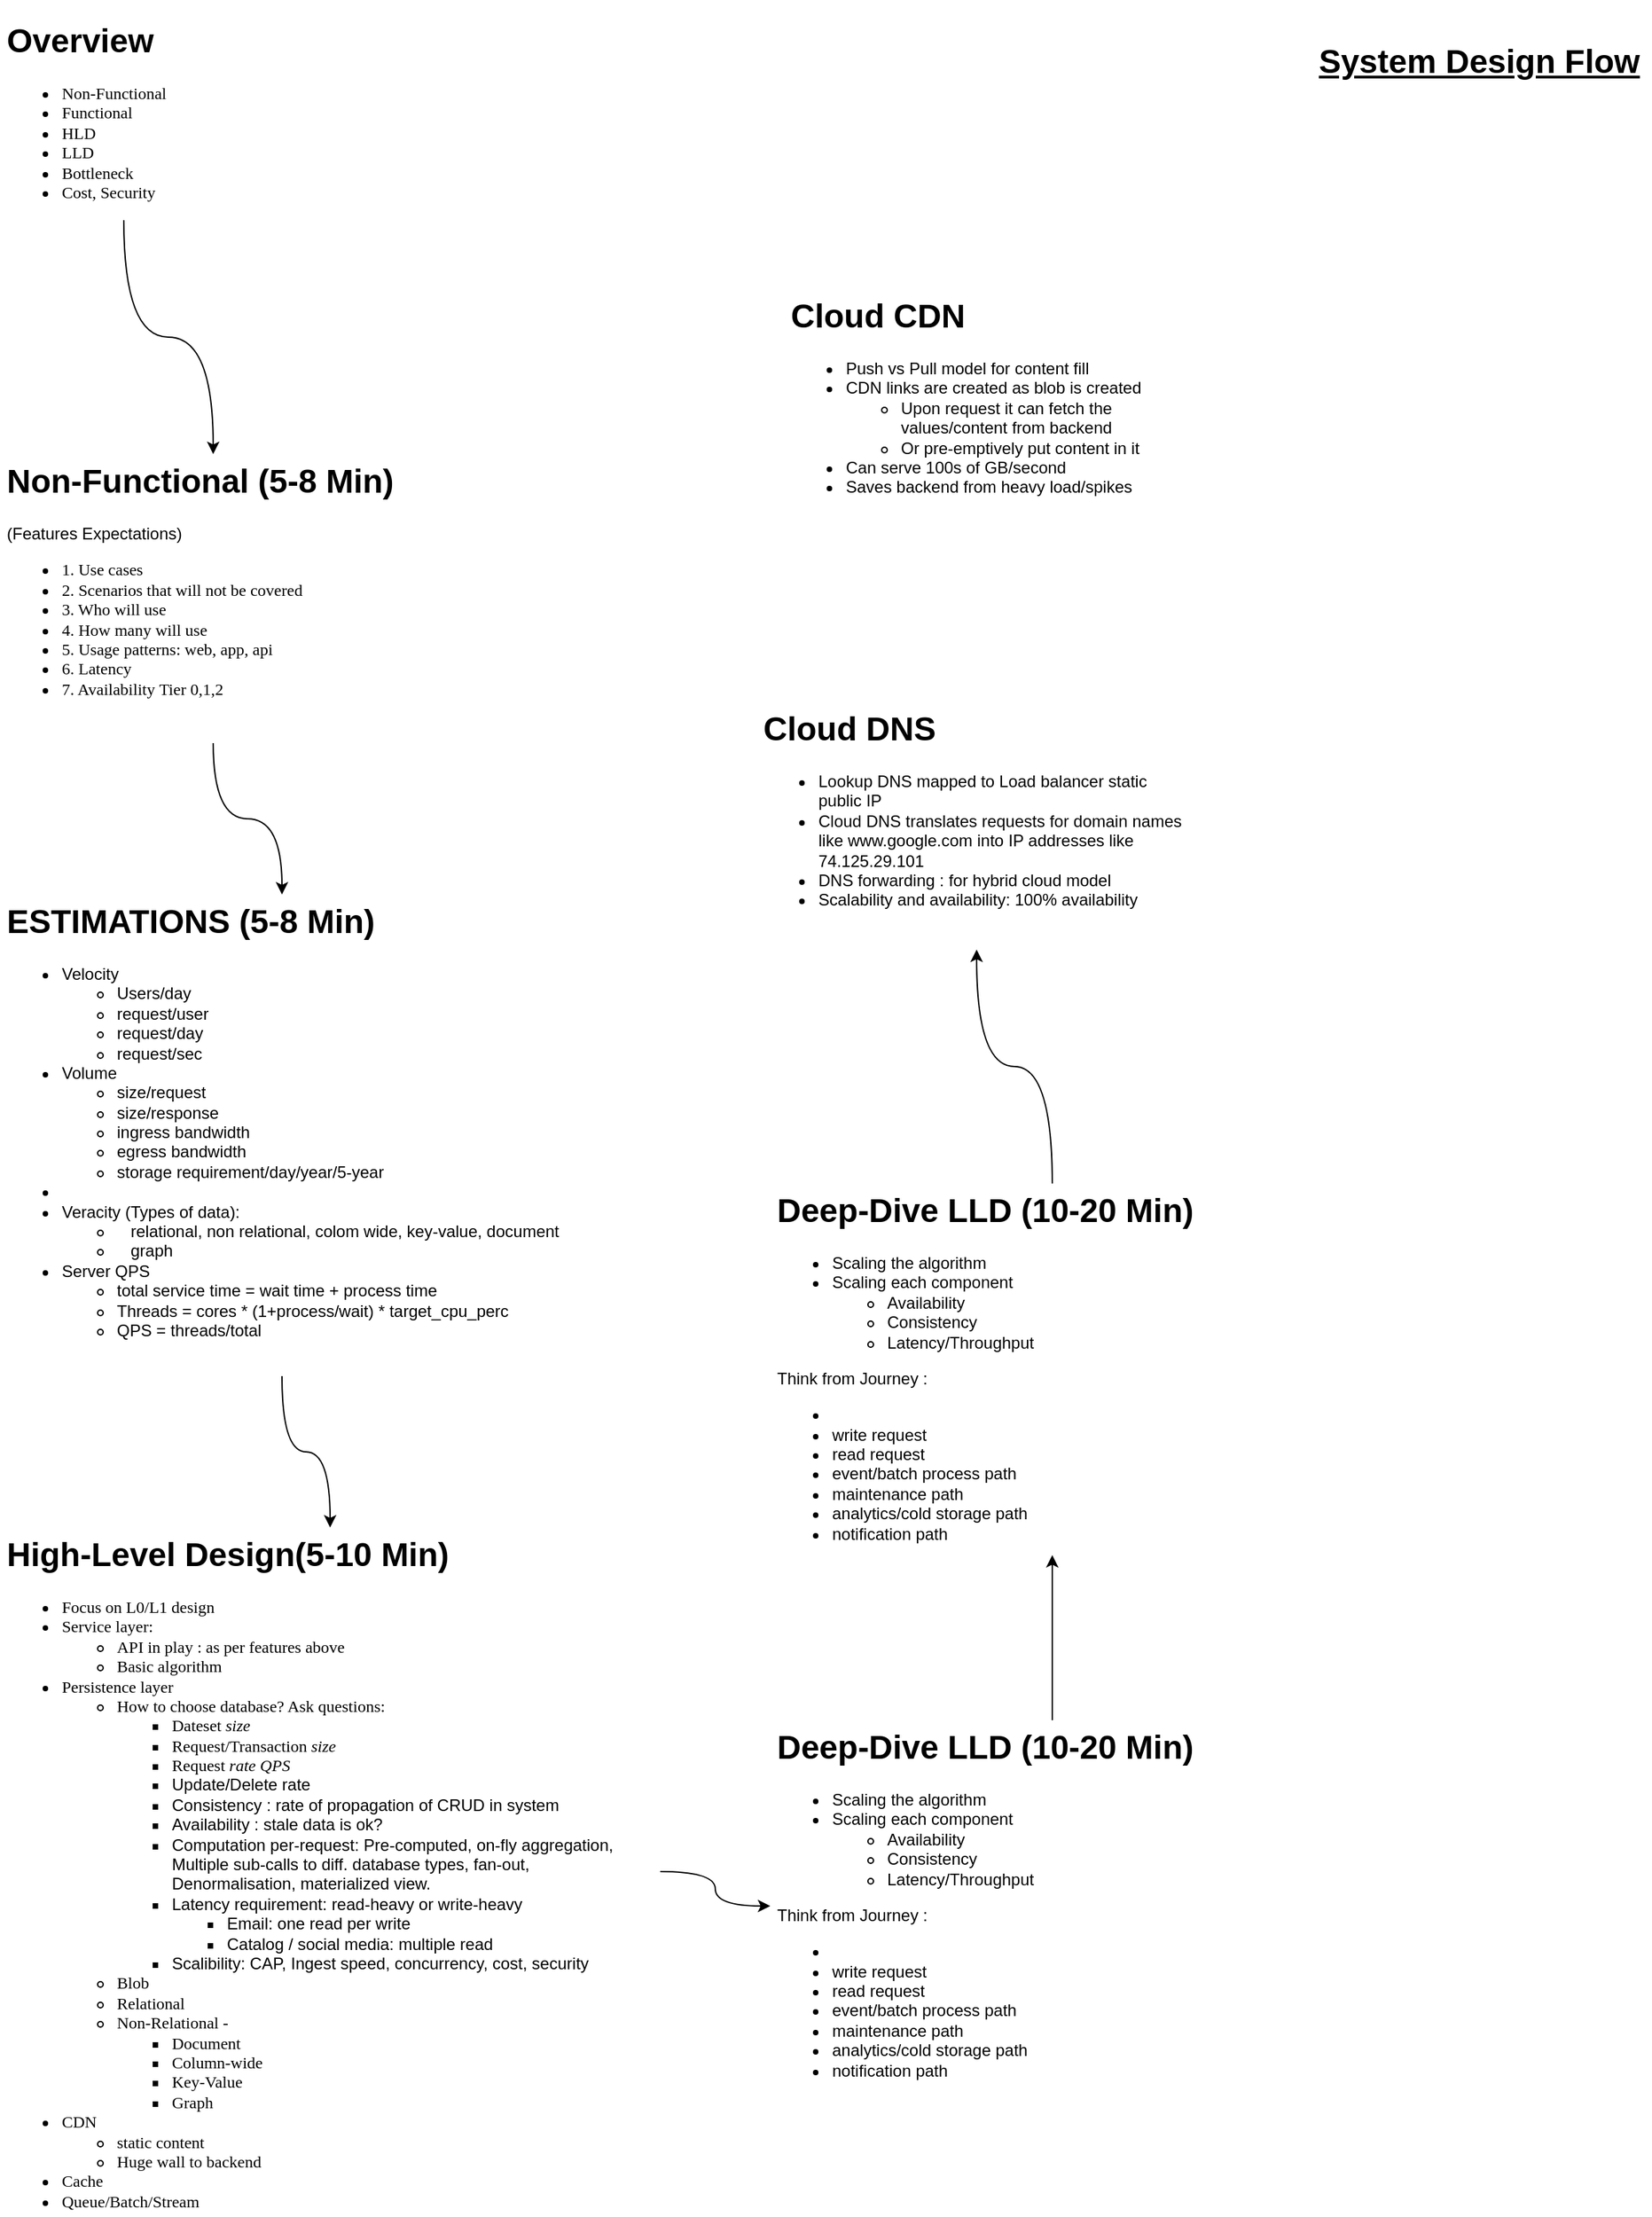 <mxfile version="13.6.2" type="github">
  <diagram id="Ht1M8jgEwFfnCIfOTk4-" name="Page-1">
    <mxGraphModel dx="868" dy="460" grid="1" gridSize="10" guides="1" tooltips="1" connect="1" arrows="1" fold="1" page="1" pageScale="1" pageWidth="2336" pageHeight="1654" math="0" shadow="0">
      <root>
        <mxCell id="0" />
        <mxCell id="1" parent="0" />
        <mxCell id="Jh1sc7k5TGZAMHPC5j6o-1" value="&lt;h1&gt;&lt;u&gt;System Design Flow&lt;/u&gt;&lt;/h1&gt;" style="text;html=1;align=center;verticalAlign=middle;resizable=0;points=[];autosize=1;" vertex="1" parent="1">
          <mxGeometry x="1010" y="40" width="250" height="50" as="geometry" />
        </mxCell>
        <mxCell id="Jh1sc7k5TGZAMHPC5j6o-7" style="edgeStyle=orthogonalEdgeStyle;orthogonalLoop=1;jettySize=auto;html=1;curved=1;" edge="1" parent="1" source="Jh1sc7k5TGZAMHPC5j6o-4" target="Jh1sc7k5TGZAMHPC5j6o-5">
          <mxGeometry relative="1" as="geometry" />
        </mxCell>
        <mxCell id="Jh1sc7k5TGZAMHPC5j6o-4" value="&lt;h1&gt;Overview&lt;/h1&gt;&lt;ul&gt;&lt;li&gt;&lt;font face=&quot;Verdana&quot;&gt;Non-Functional&lt;/font&gt;&lt;/li&gt;&lt;li&gt;&lt;font face=&quot;Verdana&quot;&gt;Functional&lt;/font&gt;&lt;/li&gt;&lt;li&gt;&lt;font face=&quot;Verdana&quot;&gt;HLD&lt;/font&gt;&lt;/li&gt;&lt;li&gt;&lt;font face=&quot;Verdana&quot;&gt;LLD&lt;/font&gt;&lt;/li&gt;&lt;li&gt;&lt;font face=&quot;Verdana&quot;&gt;Bottleneck&lt;/font&gt;&lt;/li&gt;&lt;li&gt;&lt;font face=&quot;Verdana&quot;&gt;Cost, Security&lt;/font&gt;&lt;/li&gt;&lt;/ul&gt;" style="text;html=1;strokeColor=none;fillColor=none;spacing=5;spacingTop=-20;whiteSpace=wrap;overflow=hidden;rounded=0;" vertex="1" parent="1">
          <mxGeometry x="60" y="30" width="180" height="150" as="geometry" />
        </mxCell>
        <mxCell id="Jh1sc7k5TGZAMHPC5j6o-8" style="edgeStyle=orthogonalEdgeStyle;curved=1;orthogonalLoop=1;jettySize=auto;html=1;entryX=0.5;entryY=0;entryDx=0;entryDy=0;" edge="1" parent="1" source="Jh1sc7k5TGZAMHPC5j6o-5" target="Jh1sc7k5TGZAMHPC5j6o-6">
          <mxGeometry relative="1" as="geometry" />
        </mxCell>
        <mxCell id="Jh1sc7k5TGZAMHPC5j6o-5" value="&lt;h1&gt;Non-Functional (5-8 Min)&lt;/h1&gt;&lt;div&gt;(Features Expectations)&lt;/div&gt;&lt;ul&gt;&lt;li&gt;&lt;font face=&quot;Verdana&quot;&gt;1. Use cases&lt;/font&gt;&lt;/li&gt;&lt;li&gt;&lt;font face=&quot;Verdana&quot;&gt;2. Scenarios that will not be covered&lt;/font&gt;&lt;/li&gt;&lt;li&gt;&lt;font face=&quot;Verdana&quot;&gt;3. Who will use&lt;/font&gt;&lt;/li&gt;&lt;li&gt;&lt;font face=&quot;Verdana&quot;&gt;4. How many will use&lt;/font&gt;&lt;/li&gt;&lt;li&gt;&lt;font face=&quot;Verdana&quot;&gt;5. Usage patterns: web, app, api&lt;/font&gt;&lt;/li&gt;&lt;li&gt;&lt;font face=&quot;Verdana&quot;&gt;6. Latency&lt;/font&gt;&lt;/li&gt;&lt;li&gt;&lt;font face=&quot;Verdana&quot;&gt;7. Availability&amp;nbsp;Tier 0,1,2&lt;/font&gt;&lt;/li&gt;&lt;/ul&gt;" style="text;html=1;strokeColor=none;fillColor=none;spacing=5;spacingTop=-20;whiteSpace=wrap;overflow=hidden;rounded=0;" vertex="1" parent="1">
          <mxGeometry x="60" y="350" width="310" height="210" as="geometry" />
        </mxCell>
        <mxCell id="Jh1sc7k5TGZAMHPC5j6o-10" style="edgeStyle=orthogonalEdgeStyle;curved=1;orthogonalLoop=1;jettySize=auto;html=1;entryX=0.5;entryY=0;entryDx=0;entryDy=0;" edge="1" parent="1" source="Jh1sc7k5TGZAMHPC5j6o-6" target="Jh1sc7k5TGZAMHPC5j6o-9">
          <mxGeometry relative="1" as="geometry" />
        </mxCell>
        <mxCell id="Jh1sc7k5TGZAMHPC5j6o-6" value="&lt;h1&gt;ESTIMATIONS (5-8 Min)&lt;/h1&gt;&lt;ul&gt;&lt;li&gt;&lt;span&gt;Velocity&lt;/span&gt;&lt;br&gt;&lt;/li&gt;&lt;ul&gt;&lt;li&gt;Users/day&lt;/li&gt;&lt;li&gt;request/user&lt;/li&gt;&lt;li&gt;request/day&lt;/li&gt;&lt;li&gt;request/sec&lt;/li&gt;&lt;/ul&gt;&lt;li&gt;Volume&lt;/li&gt;&lt;ul&gt;&lt;li&gt;size/request&lt;/li&gt;&lt;li&gt;size/response&lt;/li&gt;&lt;li&gt;ingress bandwidth&lt;/li&gt;&lt;li&gt;egress bandwidth&lt;/li&gt;&lt;li&gt;storage requirement/day/year/5-year&lt;/li&gt;&lt;/ul&gt;&lt;li&gt;&lt;br&gt;&lt;/li&gt;&lt;li&gt;Veracity (Types of data):&lt;/li&gt;&lt;ul&gt;&lt;li&gt;&amp;nbsp; &amp;nbsp;relational, non relational, colom wide, key-value, document&lt;/li&gt;&lt;li&gt;&amp;nbsp; &amp;nbsp;graph&lt;/li&gt;&lt;/ul&gt;&lt;li&gt;Server QPS&lt;/li&gt;&lt;ul&gt;&lt;li&gt;total service time = wait time + process time&lt;/li&gt;&lt;li&gt;Threads = cores * (1+process/wait) * target_cpu_perc&lt;/li&gt;&lt;li&gt;QPS = threads/total&lt;/li&gt;&lt;/ul&gt;&lt;/ul&gt;" style="text;html=1;strokeColor=none;fillColor=none;spacing=5;spacingTop=-20;whiteSpace=wrap;overflow=hidden;rounded=0;" vertex="1" parent="1">
          <mxGeometry x="60" y="670" width="410" height="350" as="geometry" />
        </mxCell>
        <mxCell id="Jh1sc7k5TGZAMHPC5j6o-13" style="edgeStyle=orthogonalEdgeStyle;curved=1;orthogonalLoop=1;jettySize=auto;html=1;entryX=0;entryY=0.5;entryDx=0;entryDy=0;" edge="1" parent="1" source="Jh1sc7k5TGZAMHPC5j6o-9" target="Jh1sc7k5TGZAMHPC5j6o-11">
          <mxGeometry relative="1" as="geometry" />
        </mxCell>
        <mxCell id="Jh1sc7k5TGZAMHPC5j6o-9" value="&lt;h1&gt;High-Level Design(5-10 Min)&lt;/h1&gt;&lt;ul&gt;&lt;li&gt;&lt;font face=&quot;Verdana&quot;&gt;Focus on L0/L1 design&lt;/font&gt;&lt;/li&gt;&lt;li&gt;&lt;font face=&quot;Verdana&quot;&gt;Service layer:&lt;/font&gt;&lt;/li&gt;&lt;ul&gt;&lt;li&gt;&lt;font face=&quot;Verdana&quot;&gt;API in play : as per features above&lt;/font&gt;&lt;/li&gt;&lt;li&gt;&lt;font face=&quot;Verdana&quot;&gt;Basic algorithm&lt;/font&gt;&lt;/li&gt;&lt;/ul&gt;&lt;li&gt;&lt;font face=&quot;Verdana&quot;&gt;Persistence layer&amp;nbsp;&lt;/font&gt;&lt;/li&gt;&lt;ul&gt;&lt;li&gt;&lt;font face=&quot;Verdana&quot;&gt;How to choose database? Ask questions:&lt;/font&gt;&lt;/li&gt;&lt;ul&gt;&lt;li&gt;&lt;font face=&quot;Verdana&quot;&gt;Dateset&amp;nbsp;&lt;i&gt;size&lt;/i&gt;&lt;/font&gt;&lt;/li&gt;&lt;li&gt;&lt;font face=&quot;Verdana&quot;&gt;Request/Transaction&amp;nbsp;&lt;i&gt;size&lt;/i&gt;&lt;/font&gt;&lt;/li&gt;&lt;li&gt;&lt;font face=&quot;Verdana&quot;&gt;Request &lt;i&gt;rate QPS&lt;/i&gt;&lt;/font&gt;&lt;/li&gt;&lt;li&gt;&lt;span&gt;Update/Delete rate&lt;/span&gt;&lt;br&gt;&lt;/li&gt;&lt;li&gt;Consistency : rate of propagation of CRUD in system&lt;/li&gt;&lt;li&gt;Availability : stale data is ok?&lt;/li&gt;&lt;li&gt;Computation per-request: Pre-computed, on-fly aggregation, Multiple sub-calls to diff. database types, fan-out, Denormalisation, materialized view.&lt;/li&gt;&lt;li&gt;Latency requirement: read-heavy or write-heavy&lt;/li&gt;&lt;ul&gt;&lt;li&gt;Email: one read per write&lt;/li&gt;&lt;li&gt;Catalog / social media: multiple read&lt;/li&gt;&lt;/ul&gt;&lt;li&gt;Scalibility: CAP, Ingest speed, concurrency, cost, security&lt;/li&gt;&lt;/ul&gt;&lt;li&gt;&lt;font face=&quot;Verdana&quot;&gt;Blob&lt;/font&gt;&lt;/li&gt;&lt;li&gt;&lt;font face=&quot;Verdana&quot;&gt;Relational&lt;/font&gt;&lt;/li&gt;&lt;li&gt;&lt;font face=&quot;Verdana&quot;&gt;Non-Relational&amp;nbsp;-&amp;nbsp;&lt;/font&gt;&lt;/li&gt;&lt;ul&gt;&lt;li&gt;&lt;font face=&quot;Verdana&quot;&gt;Document&amp;nbsp;&lt;/font&gt;&lt;/li&gt;&lt;li&gt;&lt;font face=&quot;Verdana&quot;&gt;Column-wide&amp;nbsp;&lt;/font&gt;&lt;/li&gt;&lt;li&gt;&lt;font face=&quot;Verdana&quot;&gt;Key-Value&amp;nbsp;&lt;/font&gt;&lt;/li&gt;&lt;li&gt;&lt;font face=&quot;Verdana&quot;&gt;Graph&amp;nbsp;&lt;/font&gt;&lt;/li&gt;&lt;/ul&gt;&lt;/ul&gt;&lt;li&gt;&lt;font face=&quot;Verdana&quot;&gt;CDN&lt;/font&gt;&lt;/li&gt;&lt;ul&gt;&lt;li&gt;&lt;font face=&quot;Verdana&quot;&gt;static content&lt;/font&gt;&lt;/li&gt;&lt;li&gt;&lt;font face=&quot;Verdana&quot;&gt;Huge wall to backend&lt;/font&gt;&lt;/li&gt;&lt;/ul&gt;&lt;li&gt;&lt;font face=&quot;Verdana&quot;&gt;Cache&lt;/font&gt;&lt;/li&gt;&lt;li&gt;&lt;font face=&quot;Verdana&quot;&gt;Queue/Batch/Stream&lt;/font&gt;&lt;/li&gt;&lt;/ul&gt;" style="text;html=1;strokeColor=none;fillColor=none;spacing=5;spacingTop=-20;whiteSpace=wrap;overflow=hidden;rounded=0;" vertex="1" parent="1">
          <mxGeometry x="60" y="1130" width="480" height="500" as="geometry" />
        </mxCell>
        <mxCell id="Jh1sc7k5TGZAMHPC5j6o-14" style="edgeStyle=orthogonalEdgeStyle;curved=1;orthogonalLoop=1;jettySize=auto;html=1;" edge="1" parent="1" source="Jh1sc7k5TGZAMHPC5j6o-11" target="Jh1sc7k5TGZAMHPC5j6o-12">
          <mxGeometry relative="1" as="geometry" />
        </mxCell>
        <mxCell id="Jh1sc7k5TGZAMHPC5j6o-11" value="&lt;h1&gt;Deep-Dive LLD (10-20 Min)&lt;/h1&gt;&lt;ul&gt;&lt;li&gt;Scaling the algorithm&lt;/li&gt;&lt;li&gt;Scaling each component&lt;/li&gt;&lt;ul&gt;&lt;li&gt;Availability&lt;/li&gt;&lt;li&gt;Consistency&lt;/li&gt;&lt;li&gt;Latency/Throughput&lt;/li&gt;&lt;/ul&gt;&lt;/ul&gt;Think from Journey :&lt;br&gt;&lt;ul&gt;&lt;li&gt;&lt;li&gt;write request&lt;/li&gt;&lt;li&gt;read request&lt;/li&gt;&lt;li&gt;event/batch process path&lt;br&gt;&lt;/li&gt;&lt;li&gt;maintenance path&lt;/li&gt;&lt;li&gt;analytics/cold storage path&lt;/li&gt;&lt;li&gt;notification path&lt;br&gt;&lt;/li&gt;&lt;/li&gt;&lt;/ul&gt;" style="text;html=1;strokeColor=none;fillColor=none;spacing=5;spacingTop=-20;whiteSpace=wrap;overflow=hidden;rounded=0;" vertex="1" parent="1">
          <mxGeometry x="620" y="1270" width="410" height="270" as="geometry" />
        </mxCell>
        <mxCell id="Jh1sc7k5TGZAMHPC5j6o-17" style="edgeStyle=orthogonalEdgeStyle;curved=1;orthogonalLoop=1;jettySize=auto;html=1;" edge="1" parent="1" source="Jh1sc7k5TGZAMHPC5j6o-12" target="Jh1sc7k5TGZAMHPC5j6o-16">
          <mxGeometry relative="1" as="geometry" />
        </mxCell>
        <mxCell id="Jh1sc7k5TGZAMHPC5j6o-12" value="&lt;h1&gt;Deep-Dive LLD (10-20 Min)&lt;/h1&gt;&lt;ul&gt;&lt;li&gt;Scaling the algorithm&lt;/li&gt;&lt;li&gt;Scaling each component&lt;/li&gt;&lt;ul&gt;&lt;li&gt;Availability&lt;/li&gt;&lt;li&gt;Consistency&lt;/li&gt;&lt;li&gt;Latency/Throughput&lt;/li&gt;&lt;/ul&gt;&lt;/ul&gt;Think from Journey :&lt;br&gt;&lt;ul&gt;&lt;li&gt;&lt;li&gt;write request&lt;/li&gt;&lt;li&gt;read request&lt;/li&gt;&lt;li&gt;event/batch process path&lt;br&gt;&lt;/li&gt;&lt;li&gt;maintenance path&lt;/li&gt;&lt;li&gt;analytics/cold storage path&lt;/li&gt;&lt;li&gt;notification path&lt;br&gt;&lt;/li&gt;&lt;/li&gt;&lt;/ul&gt;" style="text;html=1;strokeColor=none;fillColor=none;spacing=5;spacingTop=-20;whiteSpace=wrap;overflow=hidden;rounded=0;" vertex="1" parent="1">
          <mxGeometry x="620" y="880" width="410" height="270" as="geometry" />
        </mxCell>
        <mxCell id="Jh1sc7k5TGZAMHPC5j6o-16" value="&lt;h1&gt;Cloud DNS&lt;/h1&gt;&lt;p&gt;&lt;/p&gt;&lt;ul&gt;&lt;li&gt;Lookup DNS mapped to Load balancer static public IP&lt;/li&gt;&lt;li&gt;Cloud DNS translates requests for domain names like www.google.com into IP addresses like 74.125.29.101&lt;br&gt;&lt;/li&gt;&lt;li&gt;DNS forwarding : for hybrid cloud model&lt;br&gt;&lt;/li&gt;&lt;li&gt;Scalability and availability: 100% availability&lt;/li&gt;&lt;/ul&gt;&lt;p&gt;&lt;/p&gt;" style="text;html=1;strokeColor=none;fillColor=none;spacing=5;spacingTop=-20;whiteSpace=wrap;overflow=hidden;rounded=0;" vertex="1" parent="1">
          <mxGeometry x="610" y="530" width="320" height="180" as="geometry" />
        </mxCell>
        <mxCell id="Jh1sc7k5TGZAMHPC5j6o-18" value="&lt;h1&gt;Cloud CDN&lt;/h1&gt;&lt;p&gt;&lt;/p&gt;&lt;ul&gt;&lt;li&gt;Push vs Pull model for content fill&lt;/li&gt;&lt;li&gt;CDN links are created as blob is created&lt;/li&gt;&lt;ul&gt;&lt;li&gt;Upon request it can fetch the values/content from backend&lt;/li&gt;&lt;li&gt;Or pre-emptively put content in it&lt;/li&gt;&lt;/ul&gt;&lt;li&gt;Can serve 100s of GB/second&lt;/li&gt;&lt;li&gt;Saves backend from heavy load/spikes&amp;nbsp;&lt;/li&gt;&lt;/ul&gt;&lt;p&gt;&lt;/p&gt;" style="text;html=1;strokeColor=none;fillColor=none;spacing=5;spacingTop=-20;whiteSpace=wrap;overflow=hidden;rounded=0;" vertex="1" parent="1">
          <mxGeometry x="630" y="230" width="320" height="180" as="geometry" />
        </mxCell>
      </root>
    </mxGraphModel>
  </diagram>
</mxfile>
